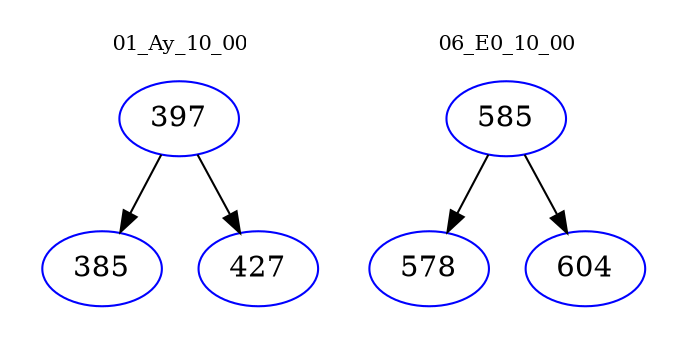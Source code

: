 digraph{
subgraph cluster_0 {
color = white
label = "01_Ay_10_00";
fontsize=10;
T0_397 [label="397", color="blue"]
T0_397 -> T0_385 [color="black"]
T0_385 [label="385", color="blue"]
T0_397 -> T0_427 [color="black"]
T0_427 [label="427", color="blue"]
}
subgraph cluster_1 {
color = white
label = "06_E0_10_00";
fontsize=10;
T1_585 [label="585", color="blue"]
T1_585 -> T1_578 [color="black"]
T1_578 [label="578", color="blue"]
T1_585 -> T1_604 [color="black"]
T1_604 [label="604", color="blue"]
}
}
